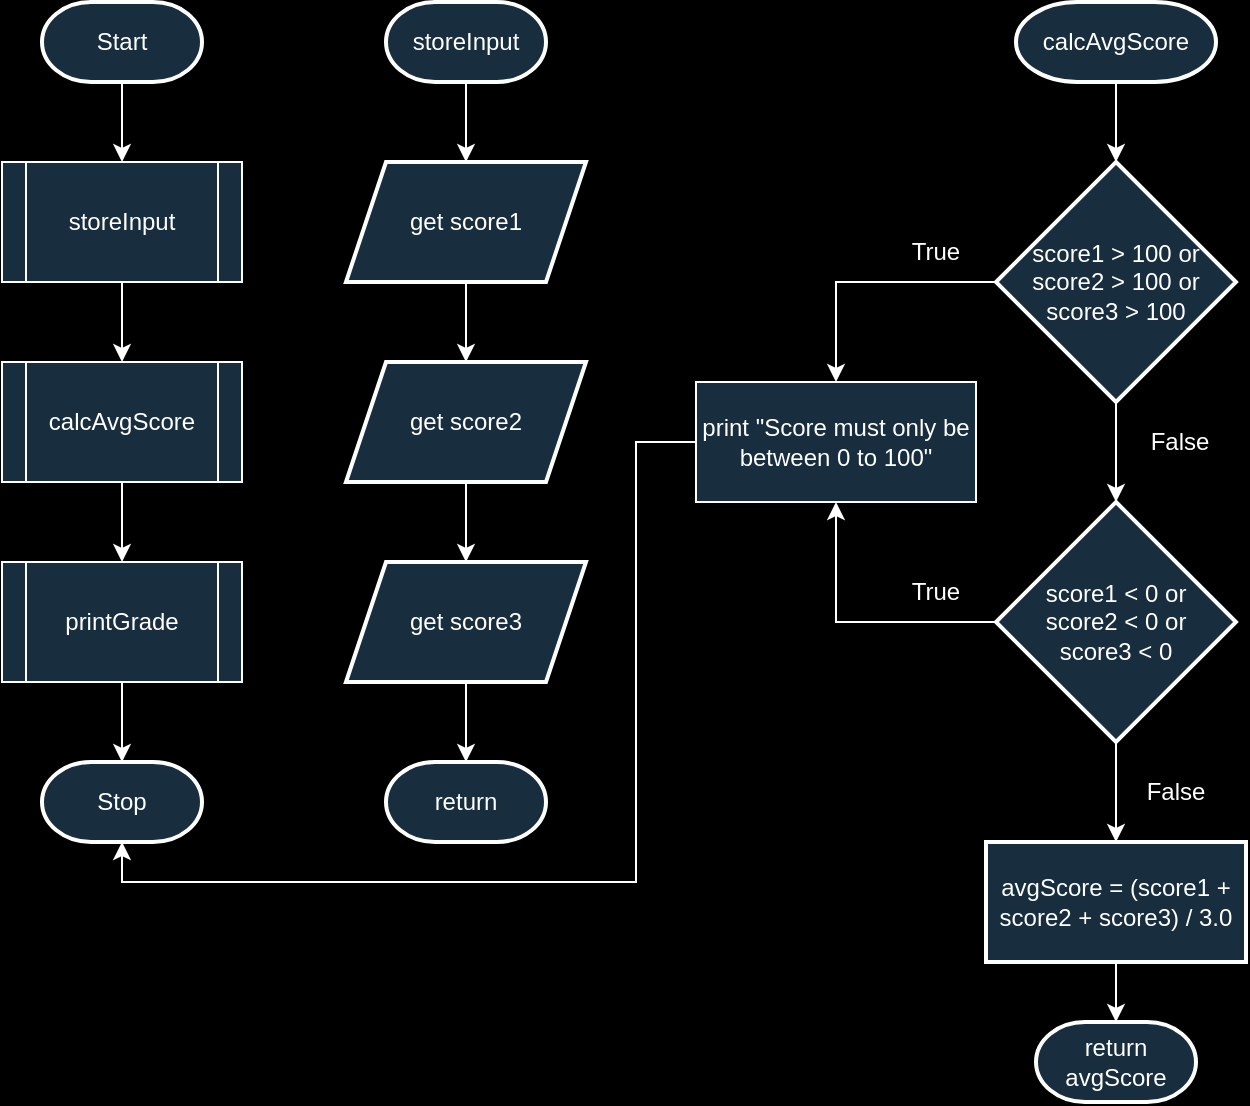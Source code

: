 <mxfile version="22.1.11" type="github" pages="2">
  <diagram name="Page-1" id="Kbnb0wgWCopXUh_-OWTw">
    <mxGraphModel dx="1009" dy="542" grid="1" gridSize="10" guides="1" tooltips="1" connect="1" arrows="1" fold="1" page="1" pageScale="1" pageWidth="850" pageHeight="1100" background="#000000" math="0" shadow="0">
      <root>
        <mxCell id="0" />
        <mxCell id="1" parent="0" />
        <mxCell id="U9OgpL0XBKwfbr8nmUna-3" value="" style="edgeStyle=orthogonalEdgeStyle;rounded=0;orthogonalLoop=1;jettySize=auto;html=1;labelBackgroundColor=none;strokeColor=#FFFFFF;fontColor=default;" parent="1" source="U9OgpL0XBKwfbr8nmUna-1" target="U9OgpL0XBKwfbr8nmUna-2" edge="1">
          <mxGeometry relative="1" as="geometry" />
        </mxCell>
        <mxCell id="U9OgpL0XBKwfbr8nmUna-1" value="Start" style="strokeWidth=2;html=1;shape=mxgraph.flowchart.terminator;whiteSpace=wrap;labelBackgroundColor=none;fillColor=#182E3E;strokeColor=#FFFFFF;fontColor=#FFFFFF;" parent="1" vertex="1">
          <mxGeometry x="153" y="70" width="80" height="40" as="geometry" />
        </mxCell>
        <mxCell id="U9OgpL0XBKwfbr8nmUna-5" value="" style="edgeStyle=orthogonalEdgeStyle;rounded=0;orthogonalLoop=1;jettySize=auto;html=1;labelBackgroundColor=none;strokeColor=#FFFFFF;fontColor=default;" parent="1" source="U9OgpL0XBKwfbr8nmUna-2" target="U9OgpL0XBKwfbr8nmUna-4" edge="1">
          <mxGeometry relative="1" as="geometry" />
        </mxCell>
        <mxCell id="U9OgpL0XBKwfbr8nmUna-2" value="storeInput" style="shape=process;whiteSpace=wrap;html=1;backgroundOutline=1;labelBackgroundColor=none;fillColor=#182E3E;strokeColor=#FFFFFF;fontColor=#FFFFFF;" parent="1" vertex="1">
          <mxGeometry x="133" y="150" width="120" height="60" as="geometry" />
        </mxCell>
        <mxCell id="U9OgpL0XBKwfbr8nmUna-7" value="" style="edgeStyle=orthogonalEdgeStyle;rounded=0;orthogonalLoop=1;jettySize=auto;html=1;labelBackgroundColor=none;strokeColor=#FFFFFF;fontColor=default;" parent="1" source="U9OgpL0XBKwfbr8nmUna-4" target="U9OgpL0XBKwfbr8nmUna-6" edge="1">
          <mxGeometry relative="1" as="geometry" />
        </mxCell>
        <mxCell id="U9OgpL0XBKwfbr8nmUna-4" value="calcAvgScore" style="shape=process;whiteSpace=wrap;html=1;backgroundOutline=1;labelBackgroundColor=none;fillColor=#182E3E;strokeColor=#FFFFFF;fontColor=#FFFFFF;" parent="1" vertex="1">
          <mxGeometry x="133" y="250" width="120" height="60" as="geometry" />
        </mxCell>
        <mxCell id="U9OgpL0XBKwfbr8nmUna-9" value="" style="edgeStyle=orthogonalEdgeStyle;rounded=0;orthogonalLoop=1;jettySize=auto;html=1;labelBackgroundColor=none;strokeColor=#FFFFFF;fontColor=default;" parent="1" source="U9OgpL0XBKwfbr8nmUna-6" target="U9OgpL0XBKwfbr8nmUna-8" edge="1">
          <mxGeometry relative="1" as="geometry" />
        </mxCell>
        <mxCell id="U9OgpL0XBKwfbr8nmUna-6" value="printGrade" style="shape=process;whiteSpace=wrap;html=1;backgroundOutline=1;labelBackgroundColor=none;fillColor=#182E3E;strokeColor=#FFFFFF;fontColor=#FFFFFF;" parent="1" vertex="1">
          <mxGeometry x="133" y="350" width="120" height="60" as="geometry" />
        </mxCell>
        <mxCell id="U9OgpL0XBKwfbr8nmUna-8" value="Stop" style="strokeWidth=2;html=1;shape=mxgraph.flowchart.terminator;whiteSpace=wrap;labelBackgroundColor=none;fillColor=#182E3E;strokeColor=#FFFFFF;fontColor=#FFFFFF;" parent="1" vertex="1">
          <mxGeometry x="153" y="450" width="80" height="40" as="geometry" />
        </mxCell>
        <mxCell id="U9OgpL0XBKwfbr8nmUna-12" value="" style="edgeStyle=orthogonalEdgeStyle;rounded=0;orthogonalLoop=1;jettySize=auto;html=1;labelBackgroundColor=none;strokeColor=#FFFFFF;fontColor=default;" parent="1" source="U9OgpL0XBKwfbr8nmUna-10" target="U9OgpL0XBKwfbr8nmUna-11" edge="1">
          <mxGeometry relative="1" as="geometry" />
        </mxCell>
        <mxCell id="U9OgpL0XBKwfbr8nmUna-10" value="storeInput" style="strokeWidth=2;html=1;shape=mxgraph.flowchart.terminator;whiteSpace=wrap;labelBackgroundColor=none;fillColor=#182E3E;strokeColor=#FFFFFF;fontColor=#FFFFFF;" parent="1" vertex="1">
          <mxGeometry x="325" y="70" width="80" height="40" as="geometry" />
        </mxCell>
        <mxCell id="U9OgpL0XBKwfbr8nmUna-14" value="" style="edgeStyle=orthogonalEdgeStyle;rounded=0;orthogonalLoop=1;jettySize=auto;html=1;labelBackgroundColor=none;strokeColor=#FFFFFF;fontColor=default;" parent="1" source="U9OgpL0XBKwfbr8nmUna-11" target="U9OgpL0XBKwfbr8nmUna-13" edge="1">
          <mxGeometry relative="1" as="geometry" />
        </mxCell>
        <mxCell id="U9OgpL0XBKwfbr8nmUna-11" value="get score1" style="shape=parallelogram;perimeter=parallelogramPerimeter;whiteSpace=wrap;html=1;fixedSize=1;strokeWidth=2;labelBackgroundColor=none;fillColor=#182E3E;strokeColor=#FFFFFF;fontColor=#FFFFFF;" parent="1" vertex="1">
          <mxGeometry x="305" y="150" width="120" height="60" as="geometry" />
        </mxCell>
        <mxCell id="U9OgpL0XBKwfbr8nmUna-16" value="" style="edgeStyle=orthogonalEdgeStyle;rounded=0;orthogonalLoop=1;jettySize=auto;html=1;labelBackgroundColor=none;strokeColor=#FFFFFF;fontColor=default;" parent="1" source="U9OgpL0XBKwfbr8nmUna-13" target="U9OgpL0XBKwfbr8nmUna-15" edge="1">
          <mxGeometry relative="1" as="geometry" />
        </mxCell>
        <mxCell id="U9OgpL0XBKwfbr8nmUna-13" value="get score2" style="shape=parallelogram;perimeter=parallelogramPerimeter;whiteSpace=wrap;html=1;fixedSize=1;strokeWidth=2;labelBackgroundColor=none;fillColor=#182E3E;strokeColor=#FFFFFF;fontColor=#FFFFFF;" parent="1" vertex="1">
          <mxGeometry x="305" y="250" width="120" height="60" as="geometry" />
        </mxCell>
        <mxCell id="U9OgpL0XBKwfbr8nmUna-15" value="get score3" style="shape=parallelogram;perimeter=parallelogramPerimeter;whiteSpace=wrap;html=1;fixedSize=1;strokeWidth=2;labelBackgroundColor=none;fillColor=#182E3E;strokeColor=#FFFFFF;fontColor=#FFFFFF;" parent="1" vertex="1">
          <mxGeometry x="305" y="350" width="120" height="60" as="geometry" />
        </mxCell>
        <mxCell id="U9OgpL0XBKwfbr8nmUna-20" value="" style="edgeStyle=orthogonalEdgeStyle;rounded=0;orthogonalLoop=1;jettySize=auto;html=1;labelBackgroundColor=none;strokeColor=#FFFFFF;fontColor=default;" parent="1" source="U9OgpL0XBKwfbr8nmUna-17" target="U9OgpL0XBKwfbr8nmUna-19" edge="1">
          <mxGeometry relative="1" as="geometry" />
        </mxCell>
        <mxCell id="U9OgpL0XBKwfbr8nmUna-26" style="edgeStyle=orthogonalEdgeStyle;rounded=0;orthogonalLoop=1;jettySize=auto;html=1;entryX=0.5;entryY=0;entryDx=0;entryDy=0;labelBackgroundColor=none;strokeColor=#FFFFFF;fontColor=default;" parent="1" source="U9OgpL0XBKwfbr8nmUna-17" target="U9OgpL0XBKwfbr8nmUna-25" edge="1">
          <mxGeometry relative="1" as="geometry" />
        </mxCell>
        <mxCell id="U9OgpL0XBKwfbr8nmUna-17" value="score1 &amp;gt; 100 or score2 &amp;gt; 100 or score3 &amp;gt; 100" style="rhombus;whiteSpace=wrap;html=1;strokeWidth=2;labelBackgroundColor=none;fillColor=#182E3E;strokeColor=#FFFFFF;fontColor=#FFFFFF;" parent="1" vertex="1">
          <mxGeometry x="630" y="150" width="120" height="120" as="geometry" />
        </mxCell>
        <mxCell id="U9OgpL0XBKwfbr8nmUna-27" style="edgeStyle=orthogonalEdgeStyle;rounded=0;orthogonalLoop=1;jettySize=auto;html=1;entryX=0.5;entryY=1;entryDx=0;entryDy=0;labelBackgroundColor=none;strokeColor=#FFFFFF;fontColor=default;" parent="1" source="U9OgpL0XBKwfbr8nmUna-19" target="U9OgpL0XBKwfbr8nmUna-25" edge="1">
          <mxGeometry relative="1" as="geometry" />
        </mxCell>
        <mxCell id="bk5hlELwTO2cvtd4ElDE-3" value="" style="edgeStyle=orthogonalEdgeStyle;rounded=0;orthogonalLoop=1;jettySize=auto;html=1;strokeColor=#FFFFFF;" parent="1" source="U9OgpL0XBKwfbr8nmUna-19" target="U9OgpL0XBKwfbr8nmUna-31" edge="1">
          <mxGeometry relative="1" as="geometry">
            <Array as="points">
              <mxPoint x="690" y="460" />
              <mxPoint x="690" y="460" />
            </Array>
          </mxGeometry>
        </mxCell>
        <mxCell id="U9OgpL0XBKwfbr8nmUna-19" value="score1 &amp;lt; 0 or &lt;br&gt;score2 &amp;lt; 0 or &lt;br&gt;score3 &amp;lt; 0" style="rhombus;whiteSpace=wrap;html=1;strokeWidth=2;labelBackgroundColor=none;fillColor=#182E3E;strokeColor=#FFFFFF;fontColor=#FFFFFF;" parent="1" vertex="1">
          <mxGeometry x="630" y="320" width="120" height="120" as="geometry" />
        </mxCell>
        <mxCell id="U9OgpL0XBKwfbr8nmUna-21" value="return" style="strokeWidth=2;html=1;shape=mxgraph.flowchart.terminator;whiteSpace=wrap;labelBackgroundColor=none;fillColor=#182E3E;strokeColor=#FFFFFF;fontColor=#FFFFFF;" parent="1" vertex="1">
          <mxGeometry x="325" y="450" width="80" height="40" as="geometry" />
        </mxCell>
        <mxCell id="U9OgpL0XBKwfbr8nmUna-25" value="print &quot;Score must only be between 0 to 100&quot;" style="rounded=0;whiteSpace=wrap;html=1;labelBackgroundColor=none;fillColor=#182E3E;strokeColor=#FFFFFF;fontColor=#FFFFFF;" parent="1" vertex="1">
          <mxGeometry x="480" y="260" width="140" height="60" as="geometry" />
        </mxCell>
        <mxCell id="bk5hlELwTO2cvtd4ElDE-2" value="" style="edgeStyle=orthogonalEdgeStyle;rounded=0;orthogonalLoop=1;jettySize=auto;html=1;strokeColor=#FFFFFF;" parent="1" source="U9OgpL0XBKwfbr8nmUna-30" target="U9OgpL0XBKwfbr8nmUna-17" edge="1">
          <mxGeometry relative="1" as="geometry" />
        </mxCell>
        <mxCell id="U9OgpL0XBKwfbr8nmUna-30" value="calcAvgScore" style="strokeWidth=2;html=1;shape=mxgraph.flowchart.terminator;whiteSpace=wrap;labelBackgroundColor=none;fillColor=#182E3E;strokeColor=#FFFFFF;fontColor=#FFFFFF;" parent="1" vertex="1">
          <mxGeometry x="640" y="70" width="100" height="40" as="geometry" />
        </mxCell>
        <mxCell id="U9OgpL0XBKwfbr8nmUna-34" value="" style="edgeStyle=orthogonalEdgeStyle;rounded=0;orthogonalLoop=1;jettySize=auto;html=1;labelBackgroundColor=none;strokeColor=#FFFFFF;fontColor=default;" parent="1" source="U9OgpL0XBKwfbr8nmUna-31" target="U9OgpL0XBKwfbr8nmUna-33" edge="1">
          <mxGeometry relative="1" as="geometry" />
        </mxCell>
        <mxCell id="U9OgpL0XBKwfbr8nmUna-31" value="avgScore = (score1 + score2 + score3) / 3.0" style="whiteSpace=wrap;html=1;strokeWidth=2;labelBackgroundColor=none;fillColor=#182E3E;strokeColor=#FFFFFF;fontColor=#FFFFFF;" parent="1" vertex="1">
          <mxGeometry x="625" y="490" width="130" height="60" as="geometry" />
        </mxCell>
        <mxCell id="U9OgpL0XBKwfbr8nmUna-33" value="return avgScore" style="strokeWidth=2;html=1;shape=mxgraph.flowchart.terminator;whiteSpace=wrap;labelBackgroundColor=none;fillColor=#182E3E;strokeColor=#FFFFFF;fontColor=#FFFFFF;" parent="1" vertex="1">
          <mxGeometry x="650" y="580" width="80" height="40" as="geometry" />
        </mxCell>
        <mxCell id="U9OgpL0XBKwfbr8nmUna-35" value="True" style="text;html=1;strokeColor=none;fillColor=none;align=center;verticalAlign=middle;whiteSpace=wrap;rounded=0;labelBackgroundColor=none;fontColor=#FFFFFF;" parent="1" vertex="1">
          <mxGeometry x="570" y="180" width="60" height="30" as="geometry" />
        </mxCell>
        <mxCell id="U9OgpL0XBKwfbr8nmUna-36" value="True" style="text;html=1;strokeColor=none;fillColor=none;align=center;verticalAlign=middle;whiteSpace=wrap;rounded=0;labelBackgroundColor=none;fontColor=#FFFFFF;" parent="1" vertex="1">
          <mxGeometry x="570" y="350" width="60" height="30" as="geometry" />
        </mxCell>
        <mxCell id="U9OgpL0XBKwfbr8nmUna-37" value="False" style="text;html=1;strokeColor=none;fillColor=none;align=center;verticalAlign=middle;whiteSpace=wrap;rounded=0;labelBackgroundColor=none;fontColor=#FFFFFF;" parent="1" vertex="1">
          <mxGeometry x="692" y="275" width="60" height="30" as="geometry" />
        </mxCell>
        <mxCell id="U9OgpL0XBKwfbr8nmUna-38" value="False" style="text;html=1;strokeColor=none;fillColor=none;align=center;verticalAlign=middle;whiteSpace=wrap;rounded=0;labelBackgroundColor=none;fontColor=#FFFFFF;" parent="1" vertex="1">
          <mxGeometry x="690" y="450" width="60" height="30" as="geometry" />
        </mxCell>
        <mxCell id="bk5hlELwTO2cvtd4ElDE-1" style="edgeStyle=orthogonalEdgeStyle;rounded=0;orthogonalLoop=1;jettySize=auto;html=1;entryX=0.5;entryY=0;entryDx=0;entryDy=0;entryPerimeter=0;strokeColor=#FFFFFF;" parent="1" source="U9OgpL0XBKwfbr8nmUna-15" target="U9OgpL0XBKwfbr8nmUna-21" edge="1">
          <mxGeometry relative="1" as="geometry" />
        </mxCell>
        <mxCell id="bk5hlELwTO2cvtd4ElDE-4" style="edgeStyle=orthogonalEdgeStyle;rounded=0;orthogonalLoop=1;jettySize=auto;html=1;entryX=0.5;entryY=1;entryDx=0;entryDy=0;entryPerimeter=0;strokeColor=#FFFFFF;" parent="1" source="U9OgpL0XBKwfbr8nmUna-25" target="U9OgpL0XBKwfbr8nmUna-8" edge="1">
          <mxGeometry relative="1" as="geometry">
            <Array as="points">
              <mxPoint x="450" y="290" />
              <mxPoint x="450" y="510" />
              <mxPoint x="193" y="510" />
            </Array>
          </mxGeometry>
        </mxCell>
      </root>
    </mxGraphModel>
  </diagram>
  <diagram id="SHhQZ-XwV9UGNTrvLDO6" name="Page-2">
    <mxGraphModel dx="1009" dy="542" grid="1" gridSize="10" guides="1" tooltips="1" connect="1" arrows="1" fold="1" page="1" pageScale="1" pageWidth="850" pageHeight="1100" background="#000000" math="0" shadow="0">
      <root>
        <mxCell id="0" />
        <mxCell id="1" parent="0" />
        <mxCell id="FurQItdosHG9psaBQgne-3" value="" style="edgeStyle=orthogonalEdgeStyle;rounded=0;orthogonalLoop=1;jettySize=auto;html=1;labelBackgroundColor=none;strokeColor=#FFFFFF;fontColor=default;" parent="1" source="FurQItdosHG9psaBQgne-1" target="FurQItdosHG9psaBQgne-2" edge="1">
          <mxGeometry relative="1" as="geometry" />
        </mxCell>
        <mxCell id="FurQItdosHG9psaBQgne-1" value="printGrade" style="strokeWidth=2;html=1;shape=mxgraph.flowchart.terminator;whiteSpace=wrap;labelBackgroundColor=none;fillColor=#182E3E;strokeColor=#FFFFFF;fontColor=#FFFFFF;" parent="1" vertex="1">
          <mxGeometry x="90.25" y="60" width="80" height="40" as="geometry" />
        </mxCell>
        <mxCell id="FurQItdosHG9psaBQgne-5" value="" style="edgeStyle=orthogonalEdgeStyle;rounded=0;orthogonalLoop=1;jettySize=auto;html=1;labelBackgroundColor=none;strokeColor=#FFFFFF;fontColor=default;" parent="1" source="FurQItdosHG9psaBQgne-2" target="FurQItdosHG9psaBQgne-4" edge="1">
          <mxGeometry relative="1" as="geometry" />
        </mxCell>
        <mxCell id="FurQItdosHG9psaBQgne-7" value="" style="edgeStyle=orthogonalEdgeStyle;rounded=0;orthogonalLoop=1;jettySize=auto;html=1;labelBackgroundColor=none;strokeColor=#FFFFFF;fontColor=default;" parent="1" source="FurQItdosHG9psaBQgne-2" target="FurQItdosHG9psaBQgne-6" edge="1">
          <mxGeometry relative="1" as="geometry" />
        </mxCell>
        <mxCell id="FurQItdosHG9psaBQgne-2" value="avgScore &amp;gt;= 90" style="rhombus;whiteSpace=wrap;html=1;strokeWidth=2;labelBackgroundColor=none;fillColor=#182E3E;strokeColor=#FFFFFF;fontColor=#FFFFFF;" parent="1" vertex="1">
          <mxGeometry x="65.25" y="160" width="130" height="80" as="geometry" />
        </mxCell>
        <mxCell id="FurQItdosHG9psaBQgne-4" value="grade = &#39;A&#39;" style="whiteSpace=wrap;html=1;strokeWidth=2;labelBackgroundColor=none;fillColor=#182E3E;strokeColor=#FFFFFF;fontColor=#FFFFFF;" parent="1" vertex="1">
          <mxGeometry x="263.75" y="170" width="120" height="60" as="geometry" />
        </mxCell>
        <mxCell id="FurQItdosHG9psaBQgne-9" value="" style="edgeStyle=orthogonalEdgeStyle;rounded=0;orthogonalLoop=1;jettySize=auto;html=1;labelBackgroundColor=none;strokeColor=#FFFFFF;fontColor=default;" parent="1" source="FurQItdosHG9psaBQgne-6" target="FurQItdosHG9psaBQgne-8" edge="1">
          <mxGeometry relative="1" as="geometry" />
        </mxCell>
        <mxCell id="FurQItdosHG9psaBQgne-16" value="" style="edgeStyle=orthogonalEdgeStyle;rounded=0;orthogonalLoop=1;jettySize=auto;html=1;labelBackgroundColor=none;strokeColor=#FFFFFF;fontColor=default;" parent="1" source="FurQItdosHG9psaBQgne-6" target="FurQItdosHG9psaBQgne-15" edge="1">
          <mxGeometry relative="1" as="geometry" />
        </mxCell>
        <mxCell id="FurQItdosHG9psaBQgne-6" value="avgScore &amp;lt; 90 and&amp;nbsp;&lt;br&gt;avgScore &amp;gt;= 70" style="rhombus;whiteSpace=wrap;html=1;strokeWidth=2;labelBackgroundColor=none;fillColor=#182E3E;strokeColor=#FFFFFF;fontColor=#FFFFFF;" parent="1" vertex="1">
          <mxGeometry x="60" y="280" width="140.5" height="80" as="geometry" />
        </mxCell>
        <mxCell id="FurQItdosHG9psaBQgne-13" value="" style="edgeStyle=orthogonalEdgeStyle;rounded=0;orthogonalLoop=1;jettySize=auto;html=1;labelBackgroundColor=none;strokeColor=#FFFFFF;fontColor=default;" parent="1" source="FurQItdosHG9psaBQgne-8" target="FurQItdosHG9psaBQgne-12" edge="1">
          <mxGeometry relative="1" as="geometry" />
        </mxCell>
        <mxCell id="k9ozMLGqe0Gn1GA9QuMZ-1" value="" style="edgeStyle=orthogonalEdgeStyle;rounded=0;orthogonalLoop=1;jettySize=auto;html=1;labelBackgroundColor=none;strokeColor=#FFFFFF;fontColor=default;" parent="1" source="FurQItdosHG9psaBQgne-8" target="FurQItdosHG9psaBQgne-4" edge="1">
          <mxGeometry relative="1" as="geometry" />
        </mxCell>
        <mxCell id="FurQItdosHG9psaBQgne-8" value="score3 &amp;gt; 90" style="rhombus;whiteSpace=wrap;html=1;strokeWidth=2;labelBackgroundColor=none;fillColor=#182E3E;strokeColor=#FFFFFF;fontColor=#FFFFFF;" parent="1" vertex="1">
          <mxGeometry x="253.5" y="280" width="140.5" height="80" as="geometry" />
        </mxCell>
        <mxCell id="FurQItdosHG9psaBQgne-12" value="grade = &#39;B&#39;" style="whiteSpace=wrap;html=1;strokeWidth=2;labelBackgroundColor=none;fillColor=#182E3E;strokeColor=#FFFFFF;fontColor=#FFFFFF;" parent="1" vertex="1">
          <mxGeometry x="450" y="290" width="120" height="60" as="geometry" />
        </mxCell>
        <mxCell id="FurQItdosHG9psaBQgne-20" value="" style="edgeStyle=orthogonalEdgeStyle;rounded=0;orthogonalLoop=1;jettySize=auto;html=1;labelBackgroundColor=none;strokeColor=#FFFFFF;fontColor=default;" parent="1" source="FurQItdosHG9psaBQgne-15" target="FurQItdosHG9psaBQgne-19" edge="1">
          <mxGeometry relative="1" as="geometry" />
        </mxCell>
        <mxCell id="FurQItdosHG9psaBQgne-28" value="" style="edgeStyle=orthogonalEdgeStyle;rounded=0;orthogonalLoop=1;jettySize=auto;html=1;labelBackgroundColor=none;strokeColor=#FFFFFF;fontColor=default;" parent="1" source="FurQItdosHG9psaBQgne-15" target="FurQItdosHG9psaBQgne-27" edge="1">
          <mxGeometry relative="1" as="geometry" />
        </mxCell>
        <mxCell id="FurQItdosHG9psaBQgne-15" value="avgScore &amp;lt; 50 and&amp;nbsp;&lt;br&gt;avgScore &amp;gt;= 50" style="rhombus;whiteSpace=wrap;html=1;strokeWidth=2;labelBackgroundColor=none;fillColor=#182E3E;strokeColor=#FFFFFF;fontColor=#FFFFFF;" parent="1" vertex="1">
          <mxGeometry x="60" y="410" width="140.5" height="80" as="geometry" />
        </mxCell>
        <mxCell id="FurQItdosHG9psaBQgne-22" value="" style="edgeStyle=orthogonalEdgeStyle;rounded=0;orthogonalLoop=1;jettySize=auto;html=1;labelBackgroundColor=none;strokeColor=#FFFFFF;fontColor=default;" parent="1" source="FurQItdosHG9psaBQgne-19" target="FurQItdosHG9psaBQgne-21" edge="1">
          <mxGeometry relative="1" as="geometry" />
        </mxCell>
        <mxCell id="FurQItdosHG9psaBQgne-19" value="pseudoAvg = (score2 + score3) / 2" style="whiteSpace=wrap;html=1;strokeWidth=2;labelBackgroundColor=none;fillColor=#182E3E;strokeColor=#FFFFFF;fontColor=#FFFFFF;" parent="1" vertex="1">
          <mxGeometry x="253.5" y="420" width="120" height="60" as="geometry" />
        </mxCell>
        <mxCell id="FurQItdosHG9psaBQgne-24" value="" style="edgeStyle=orthogonalEdgeStyle;rounded=0;orthogonalLoop=1;jettySize=auto;html=1;labelBackgroundColor=none;strokeColor=#FFFFFF;fontColor=default;" parent="1" source="FurQItdosHG9psaBQgne-21" target="FurQItdosHG9psaBQgne-23" edge="1">
          <mxGeometry relative="1" as="geometry" />
        </mxCell>
        <mxCell id="FurQItdosHG9psaBQgne-26" value="" style="edgeStyle=orthogonalEdgeStyle;rounded=0;orthogonalLoop=1;jettySize=auto;html=1;labelBackgroundColor=none;strokeColor=#FFFFFF;fontColor=default;" parent="1" source="FurQItdosHG9psaBQgne-21" target="FurQItdosHG9psaBQgne-25" edge="1">
          <mxGeometry relative="1" as="geometry" />
        </mxCell>
        <mxCell id="FurQItdosHG9psaBQgne-21" value="pseudoAvg &amp;gt; 70" style="rhombus;whiteSpace=wrap;html=1;strokeWidth=2;labelBackgroundColor=none;fillColor=#182E3E;strokeColor=#FFFFFF;fontColor=#FFFFFF;" parent="1" vertex="1">
          <mxGeometry x="423.25" y="410" width="120" height="80" as="geometry" />
        </mxCell>
        <mxCell id="k9ozMLGqe0Gn1GA9QuMZ-22" value="" style="edgeStyle=orthogonalEdgeStyle;rounded=0;orthogonalLoop=1;jettySize=auto;html=1;labelBackgroundColor=none;strokeColor=#FFFFFF;fontColor=default;" parent="1" source="FurQItdosHG9psaBQgne-23" target="k9ozMLGqe0Gn1GA9QuMZ-20" edge="1">
          <mxGeometry relative="1" as="geometry" />
        </mxCell>
        <mxCell id="FurQItdosHG9psaBQgne-23" value="grade = &#39;C&#39;" style="whiteSpace=wrap;html=1;strokeWidth=2;labelBackgroundColor=none;fillColor=#182E3E;strokeColor=#FFFFFF;fontColor=#FFFFFF;" parent="1" vertex="1">
          <mxGeometry x="590" y="420" width="120" height="60" as="geometry" />
        </mxCell>
        <mxCell id="FurQItdosHG9psaBQgne-25" value="grade = &#39;D&#39;" style="whiteSpace=wrap;html=1;strokeWidth=2;labelBackgroundColor=none;fillColor=#182E3E;strokeColor=#FFFFFF;fontColor=#FFFFFF;" parent="1" vertex="1">
          <mxGeometry x="423.25" y="540" width="120" height="60" as="geometry" />
        </mxCell>
        <mxCell id="FurQItdosHG9psaBQgne-30" value="" style="edgeStyle=orthogonalEdgeStyle;rounded=0;orthogonalLoop=1;jettySize=auto;html=1;labelBackgroundColor=none;strokeColor=#FFFFFF;fontColor=default;" parent="1" source="FurQItdosHG9psaBQgne-27" target="FurQItdosHG9psaBQgne-29" edge="1">
          <mxGeometry relative="1" as="geometry" />
        </mxCell>
        <mxCell id="FurQItdosHG9psaBQgne-27" value="avgScore &amp;lt; 50" style="rhombus;whiteSpace=wrap;html=1;strokeWidth=2;labelBackgroundColor=none;fillColor=#182E3E;strokeColor=#FFFFFF;fontColor=#FFFFFF;" parent="1" vertex="1">
          <mxGeometry x="60" y="640" width="140.5" height="80" as="geometry" />
        </mxCell>
        <mxCell id="FurQItdosHG9psaBQgne-29" value="grade = &#39;F&#39;" style="whiteSpace=wrap;html=1;strokeWidth=2;labelBackgroundColor=none;fillColor=#182E3E;strokeColor=#FFFFFF;fontColor=#FFFFFF;" parent="1" vertex="1">
          <mxGeometry x="253.5" y="650" width="120" height="60" as="geometry" />
        </mxCell>
        <mxCell id="k9ozMLGqe0Gn1GA9QuMZ-7" style="edgeStyle=orthogonalEdgeStyle;rounded=0;orthogonalLoop=1;jettySize=auto;html=1;entryX=0;entryY=0.5;entryDx=0;entryDy=0;entryPerimeter=0;labelBackgroundColor=none;strokeColor=#FFFFFF;fontColor=default;" parent="1" source="FurQItdosHG9psaBQgne-29" target="k9ozMLGqe0Gn1GA9QuMZ-16" edge="1">
          <mxGeometry relative="1" as="geometry" />
        </mxCell>
        <mxCell id="k9ozMLGqe0Gn1GA9QuMZ-15" value="" style="edgeStyle=orthogonalEdgeStyle;rounded=0;orthogonalLoop=1;jettySize=auto;html=1;labelBackgroundColor=none;strokeColor=#FFFFFF;fontColor=default;" parent="1" source="k9ozMLGqe0Gn1GA9QuMZ-8" target="k9ozMLGqe0Gn1GA9QuMZ-14" edge="1">
          <mxGeometry relative="1" as="geometry" />
        </mxCell>
        <mxCell id="k9ozMLGqe0Gn1GA9QuMZ-8" value="&lt;br&gt;print grade" style="shape=parallelogram;perimeter=parallelogramPerimeter;whiteSpace=wrap;html=1;fixedSize=1;verticalAlign=top;labelBackgroundColor=none;fillColor=#182E3E;strokeColor=#FFFFFF;fontColor=#FFFFFF;" parent="1" vertex="1">
          <mxGeometry x="695" y="870" width="120" height="60" as="geometry" />
        </mxCell>
        <mxCell id="k9ozMLGqe0Gn1GA9QuMZ-14" value="return" style="strokeWidth=2;html=1;shape=mxgraph.flowchart.terminator;whiteSpace=wrap;labelBackgroundColor=none;fillColor=#182E3E;strokeColor=#FFFFFF;fontColor=#FFFFFF;" parent="1" vertex="1">
          <mxGeometry x="715" y="970" width="80" height="40" as="geometry" />
        </mxCell>
        <mxCell id="k9ozMLGqe0Gn1GA9QuMZ-17" value="" style="edgeStyle=orthogonalEdgeStyle;rounded=0;orthogonalLoop=1;jettySize=auto;html=1;entryX=0.5;entryY=0;entryDx=0;entryDy=0;entryPerimeter=0;labelBackgroundColor=none;strokeColor=#FFFFFF;fontColor=default;" parent="1" source="k9ozMLGqe0Gn1GA9QuMZ-18" target="k9ozMLGqe0Gn1GA9QuMZ-16" edge="1">
          <mxGeometry relative="1" as="geometry">
            <mxPoint x="543" y="570" as="sourcePoint" />
            <mxPoint x="755" y="790" as="targetPoint" />
          </mxGeometry>
        </mxCell>
        <mxCell id="sEqKiEyPM_GPtPmM0SG5-8" value="" style="edgeStyle=orthogonalEdgeStyle;rounded=0;orthogonalLoop=1;jettySize=auto;html=1;strokeColor=#FFFFFF;" edge="1" parent="1" source="k9ozMLGqe0Gn1GA9QuMZ-16" target="sEqKiEyPM_GPtPmM0SG5-5">
          <mxGeometry relative="1" as="geometry" />
        </mxCell>
        <mxCell id="k9ozMLGqe0Gn1GA9QuMZ-16" value="" style="verticalLabelPosition=bottom;verticalAlign=top;html=1;shape=mxgraph.flowchart.or;labelBackgroundColor=none;fillColor=#182E3E;strokeColor=#FFFFFF;fontColor=#FFFFFF;" parent="1" vertex="1">
          <mxGeometry x="740" y="665" width="30" height="30" as="geometry" />
        </mxCell>
        <mxCell id="k9ozMLGqe0Gn1GA9QuMZ-19" value="" style="edgeStyle=orthogonalEdgeStyle;rounded=0;orthogonalLoop=1;jettySize=auto;html=1;entryX=0;entryY=0.5;entryDx=0;entryDy=0;entryPerimeter=0;labelBackgroundColor=none;strokeColor=#FFFFFF;fontColor=default;" parent="1" source="FurQItdosHG9psaBQgne-25" target="k9ozMLGqe0Gn1GA9QuMZ-18" edge="1">
          <mxGeometry relative="1" as="geometry">
            <mxPoint x="543" y="570" as="sourcePoint" />
            <mxPoint x="755" y="665" as="targetPoint" />
          </mxGeometry>
        </mxCell>
        <mxCell id="k9ozMLGqe0Gn1GA9QuMZ-18" value="" style="verticalLabelPosition=bottom;verticalAlign=top;html=1;shape=mxgraph.flowchart.or;labelBackgroundColor=none;fillColor=#182E3E;strokeColor=#FFFFFF;fontColor=#FFFFFF;" parent="1" vertex="1">
          <mxGeometry x="740" y="555" width="30" height="30" as="geometry" />
        </mxCell>
        <mxCell id="k9ozMLGqe0Gn1GA9QuMZ-23" value="" style="edgeStyle=orthogonalEdgeStyle;rounded=0;orthogonalLoop=1;jettySize=auto;html=1;labelBackgroundColor=none;strokeColor=#FFFFFF;fontColor=default;" parent="1" source="k9ozMLGqe0Gn1GA9QuMZ-20" target="k9ozMLGqe0Gn1GA9QuMZ-18" edge="1">
          <mxGeometry relative="1" as="geometry" />
        </mxCell>
        <mxCell id="k9ozMLGqe0Gn1GA9QuMZ-20" value="" style="verticalLabelPosition=bottom;verticalAlign=top;html=1;shape=mxgraph.flowchart.or;labelBackgroundColor=none;fillColor=#182E3E;strokeColor=#FFFFFF;fontColor=#FFFFFF;" parent="1" vertex="1">
          <mxGeometry x="740" y="435" width="30" height="30" as="geometry" />
        </mxCell>
        <mxCell id="k9ozMLGqe0Gn1GA9QuMZ-24" style="edgeStyle=orthogonalEdgeStyle;rounded=0;orthogonalLoop=1;jettySize=auto;html=1;entryX=0.5;entryY=0;entryDx=0;entryDy=0;entryPerimeter=0;labelBackgroundColor=none;strokeColor=#FFFFFF;fontColor=default;" parent="1" source="k9ozMLGqe0Gn1GA9QuMZ-25" target="k9ozMLGqe0Gn1GA9QuMZ-20" edge="1">
          <mxGeometry relative="1" as="geometry" />
        </mxCell>
        <mxCell id="k9ozMLGqe0Gn1GA9QuMZ-27" value="" style="edgeStyle=orthogonalEdgeStyle;rounded=0;orthogonalLoop=1;jettySize=auto;html=1;entryX=0;entryY=0.5;entryDx=0;entryDy=0;entryPerimeter=0;labelBackgroundColor=none;strokeColor=#FFFFFF;fontColor=default;" parent="1" source="FurQItdosHG9psaBQgne-12" target="k9ozMLGqe0Gn1GA9QuMZ-25" edge="1">
          <mxGeometry relative="1" as="geometry">
            <mxPoint x="545" y="320" as="sourcePoint" />
            <mxPoint x="755" y="435" as="targetPoint" />
          </mxGeometry>
        </mxCell>
        <mxCell id="k9ozMLGqe0Gn1GA9QuMZ-25" value="" style="verticalLabelPosition=bottom;verticalAlign=top;html=1;shape=mxgraph.flowchart.or;labelBackgroundColor=none;fillColor=#182E3E;strokeColor=#FFFFFF;fontColor=#FFFFFF;" parent="1" vertex="1">
          <mxGeometry x="740" y="305" width="30" height="30" as="geometry" />
        </mxCell>
        <mxCell id="k9ozMLGqe0Gn1GA9QuMZ-28" style="edgeStyle=orthogonalEdgeStyle;rounded=0;orthogonalLoop=1;jettySize=auto;html=1;entryX=0.5;entryY=0;entryDx=0;entryDy=0;entryPerimeter=0;labelBackgroundColor=none;strokeColor=#FFFFFF;fontColor=default;" parent="1" source="FurQItdosHG9psaBQgne-4" target="k9ozMLGqe0Gn1GA9QuMZ-25" edge="1">
          <mxGeometry relative="1" as="geometry" />
        </mxCell>
        <mxCell id="k9ozMLGqe0Gn1GA9QuMZ-30" value="True" style="text;html=1;strokeColor=none;fillColor=none;align=center;verticalAlign=middle;whiteSpace=wrap;rounded=0;labelBackgroundColor=none;fontColor=#FFFFFF;" parent="1" vertex="1">
          <mxGeometry x="193.5" y="170" width="60" height="30" as="geometry" />
        </mxCell>
        <mxCell id="k9ozMLGqe0Gn1GA9QuMZ-31" value="True" style="text;html=1;strokeColor=none;fillColor=none;align=center;verticalAlign=middle;whiteSpace=wrap;rounded=0;labelBackgroundColor=none;fontColor=#FFFFFF;" parent="1" vertex="1">
          <mxGeometry x="193.5" y="290" width="60" height="30" as="geometry" />
        </mxCell>
        <mxCell id="k9ozMLGqe0Gn1GA9QuMZ-32" value="True" style="text;html=1;strokeColor=none;fillColor=none;align=center;verticalAlign=middle;whiteSpace=wrap;rounded=0;labelBackgroundColor=none;fontColor=#FFFFFF;" parent="1" vertex="1">
          <mxGeometry x="323.75" y="240" width="60" height="30" as="geometry" />
        </mxCell>
        <mxCell id="k9ozMLGqe0Gn1GA9QuMZ-33" value="False" style="text;html=1;strokeColor=none;fillColor=none;align=center;verticalAlign=middle;whiteSpace=wrap;rounded=0;labelBackgroundColor=none;fontColor=#FFFFFF;" parent="1" vertex="1">
          <mxGeometry x="390" y="290" width="60" height="30" as="geometry" />
        </mxCell>
        <mxCell id="k9ozMLGqe0Gn1GA9QuMZ-34" value="False" style="text;html=1;strokeColor=none;fillColor=none;align=center;verticalAlign=middle;whiteSpace=wrap;rounded=0;labelBackgroundColor=none;fontColor=#FFFFFF;" parent="1" vertex="1">
          <mxGeometry x="133.5" y="240" width="60" height="30" as="geometry" />
        </mxCell>
        <mxCell id="k9ozMLGqe0Gn1GA9QuMZ-35" value="False" style="text;html=1;strokeColor=none;fillColor=none;align=center;verticalAlign=middle;whiteSpace=wrap;rounded=0;labelBackgroundColor=none;fontColor=#FFFFFF;" parent="1" vertex="1">
          <mxGeometry x="133.5" y="370" width="60" height="30" as="geometry" />
        </mxCell>
        <mxCell id="k9ozMLGqe0Gn1GA9QuMZ-36" value="True" style="text;html=1;strokeColor=none;fillColor=none;align=center;verticalAlign=middle;whiteSpace=wrap;rounded=0;labelBackgroundColor=none;fontColor=#FFFFFF;" parent="1" vertex="1">
          <mxGeometry x="193.5" y="420" width="60" height="30" as="geometry" />
        </mxCell>
        <mxCell id="k9ozMLGqe0Gn1GA9QuMZ-37" value="True" style="text;html=1;strokeColor=none;fillColor=none;align=center;verticalAlign=middle;whiteSpace=wrap;rounded=0;labelBackgroundColor=none;fontColor=#FFFFFF;" parent="1" vertex="1">
          <mxGeometry x="530" y="420" width="60" height="30" as="geometry" />
        </mxCell>
        <mxCell id="k9ozMLGqe0Gn1GA9QuMZ-38" value="False" style="text;html=1;strokeColor=none;fillColor=none;align=center;verticalAlign=middle;whiteSpace=wrap;rounded=0;labelBackgroundColor=none;fontColor=#FFFFFF;" parent="1" vertex="1">
          <mxGeometry x="483.25" y="490" width="60" height="30" as="geometry" />
        </mxCell>
        <mxCell id="k9ozMLGqe0Gn1GA9QuMZ-39" value="False" style="text;html=1;strokeColor=none;fillColor=none;align=center;verticalAlign=middle;whiteSpace=wrap;rounded=0;labelBackgroundColor=none;fontColor=#FFFFFF;" parent="1" vertex="1">
          <mxGeometry x="133.5" y="550" width="60" height="30" as="geometry" />
        </mxCell>
        <mxCell id="k9ozMLGqe0Gn1GA9QuMZ-40" value="True" style="text;html=1;strokeColor=none;fillColor=none;align=center;verticalAlign=middle;whiteSpace=wrap;rounded=0;labelBackgroundColor=none;fontColor=#FFFFFF;" parent="1" vertex="1">
          <mxGeometry x="193.5" y="650" width="60" height="30" as="geometry" />
        </mxCell>
        <mxCell id="sEqKiEyPM_GPtPmM0SG5-9" value="" style="edgeStyle=orthogonalEdgeStyle;rounded=0;orthogonalLoop=1;jettySize=auto;html=1;strokeColor=#FFFFFF;" edge="1" parent="1" source="sEqKiEyPM_GPtPmM0SG5-5" target="k9ozMLGqe0Gn1GA9QuMZ-8">
          <mxGeometry relative="1" as="geometry" />
        </mxCell>
        <mxCell id="sEqKiEyPM_GPtPmM0SG5-5" value="&lt;br&gt;print avgScore" style="shape=parallelogram;perimeter=parallelogramPerimeter;whiteSpace=wrap;html=1;fixedSize=1;verticalAlign=top;labelBackgroundColor=none;fillColor=#182E3E;strokeColor=#FFFFFF;fontColor=#FFFFFF;" vertex="1" parent="1">
          <mxGeometry x="695" y="760" width="120" height="60" as="geometry" />
        </mxCell>
      </root>
    </mxGraphModel>
  </diagram>
</mxfile>
